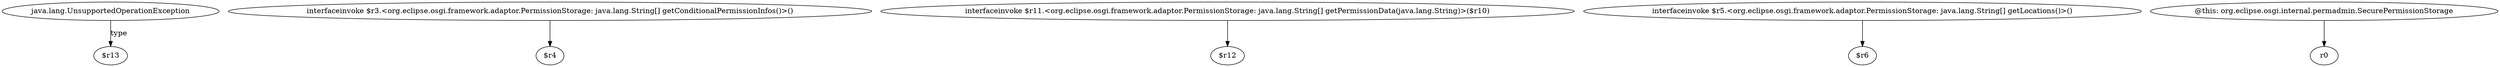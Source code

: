 digraph g {
0[label="java.lang.UnsupportedOperationException"]
1[label="$r13"]
0->1[label="type"]
2[label="interfaceinvoke $r3.<org.eclipse.osgi.framework.adaptor.PermissionStorage: java.lang.String[] getConditionalPermissionInfos()>()"]
3[label="$r4"]
2->3[label=""]
4[label="interfaceinvoke $r11.<org.eclipse.osgi.framework.adaptor.PermissionStorage: java.lang.String[] getPermissionData(java.lang.String)>($r10)"]
5[label="$r12"]
4->5[label=""]
6[label="interfaceinvoke $r5.<org.eclipse.osgi.framework.adaptor.PermissionStorage: java.lang.String[] getLocations()>()"]
7[label="$r6"]
6->7[label=""]
8[label="@this: org.eclipse.osgi.internal.permadmin.SecurePermissionStorage"]
9[label="r0"]
8->9[label=""]
}